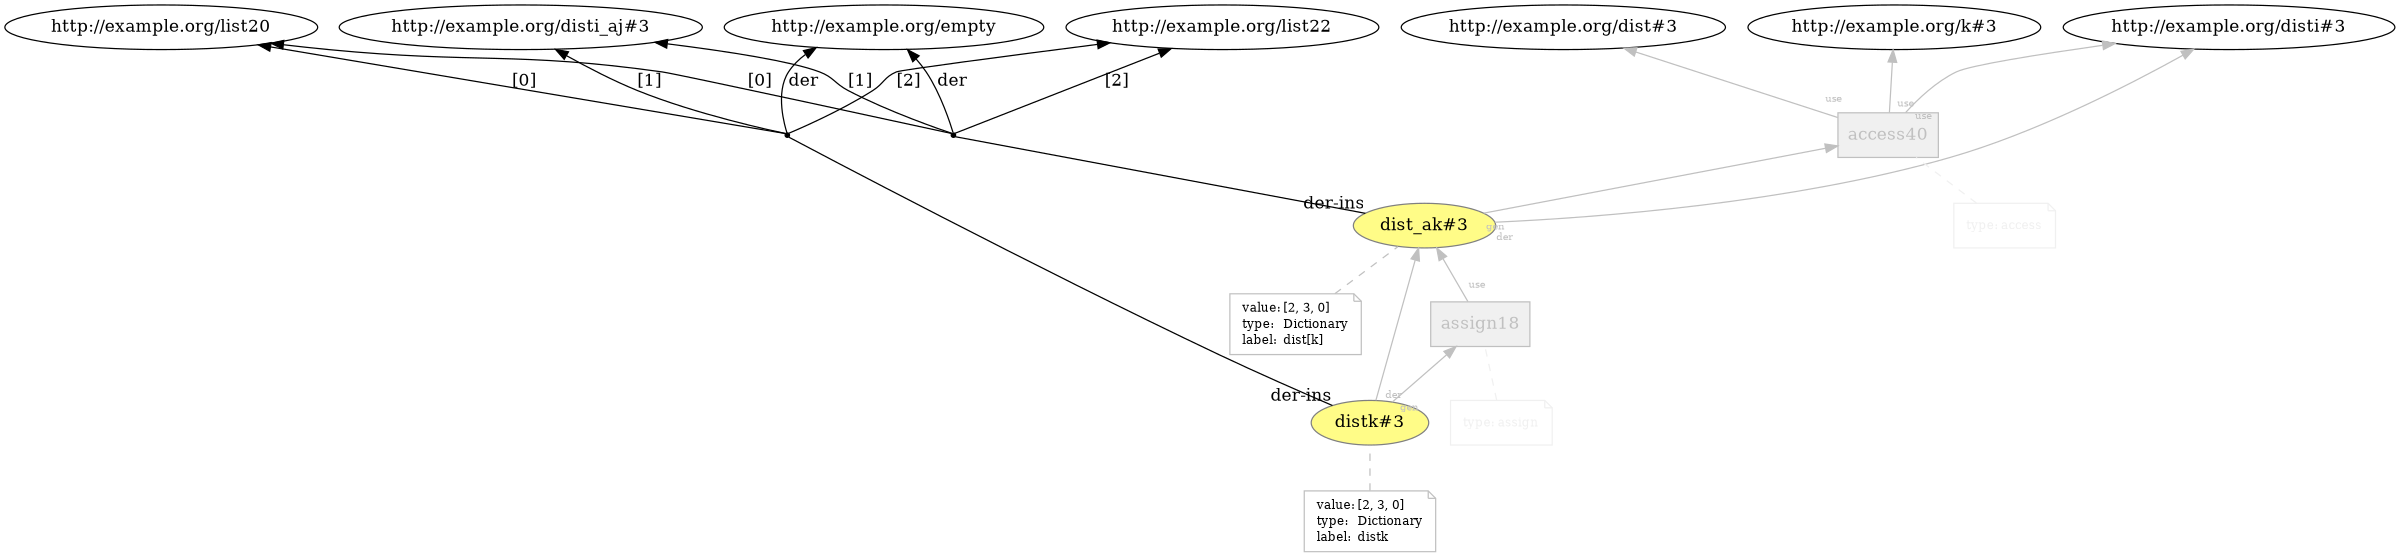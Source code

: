 digraph "PROV" { size="16,12"; rankdir="BT";
"http://example.org/dist_ak#3" [fillcolor="#FFFC87",color="#808080",style="filled",label="dist_ak#3",URL="http://example.org/dist_ak#3"]
"-attrs0" [color="gray",shape="note",fontsize="10",fontcolor="black",label=<<TABLE cellpadding="0" border="0">
	<TR>
	    <TD align="left">value:</TD>
	    <TD align="left">[2, 3, 0]</TD>
	</TR>
	<TR>
	    <TD align="left">type:</TD>
	    <TD align="left">Dictionary</TD>
	</TR>
	<TR>
	    <TD align="left">label:</TD>
	    <TD align="left">dist[k]</TD>
	</TR>
</TABLE>>]
"-attrs0" -> "http://example.org/dist_ak#3" [color="gray",style="dashed",arrowhead="none"]
"bn0" [shape="point",label=""]
"http://example.org/dist_ak#3" -> "bn0" [arrowhead="none",taillabel="der-ins",color="#000000"]
"bn0" -> "http://example.org/empty" [labelfontsize="8",labeldistance="1.5",color="#000000",labelangle="60.0",rotation="20",label="der"]
"bn0" -> "http://example.org/list20" [labelfontsize="8",labeldistance="1.5",color="#000000",labelangle="60.0",rotation="20",label="[0]"]
"bn0" -> "http://example.org/disti_aj#3" [labelfontsize="8",labeldistance="1.5",color="#000000",labelangle="60.0",rotation="20",label="[1]"]
"bn0" -> "http://example.org/list22" [labelfontsize="8",labeldistance="1.5",color="#000000",labelangle="60.0",rotation="20",label="[2]"]
"http://example.org/access40" [fillcolor="#F0F0F0",color="gray",shape="polygon",sides="4",style="filled",label="access40",URL="http://example.org/access40",fontcolor="gray"]
"-attrs1" [color="#F0F0F0",shape="note",fontsize="10",fontcolor="black",label=<<TABLE cellpadding="0" border="0">
	<TR>
	    <TD align="left"><font color="#F0F0F0">type:</font></TD>
	    <TD align="left"><font color="#F0F0F0">access</font></TD>
	</TR>
</TABLE>>]
"-attrs1" -> "http://example.org/access40" [color="#F0F0F0",style="dashed",arrowhead="none"]
"http://example.org/access40" -> "http://example.org/disti#3" [labelfontsize="8",labeldistance="1.5",labelangle="60.0",rotation="20",taillabel="use",fontcolor="gray",color="gray"]
"http://example.org/dist_ak#3" -> "http://example.org/disti#3" [labelfontsize="8",labeldistance="1.5",labelangle="60.0",rotation="20",taillabel="der",fontcolor="gray",color="gray"]
"http://example.org/dist_ak#3" -> "http://example.org/access40" [labelfontsize="8",labeldistance="1.5",labelangle="60.0",rotation="20",taillabel="gen",fontcolor="gray",color="gray"]
"http://example.org/access40" -> "http://example.org/dist#3" [labelfontsize="8",labeldistance="1.5",labelangle="60.0",rotation="20",taillabel="use",fontcolor="gray",color="gray"]
"http://example.org/access40" -> "http://example.org/k#3" [labelfontsize="8",labeldistance="1.5",labelangle="60.0",rotation="20",taillabel="use",fontcolor="gray",color="gray"]
"http://example.org/distk#3" [fillcolor="#FFFC87",color="#808080",style="filled",label="distk#3",URL="http://example.org/distk#3"]
"-attrs2" [color="gray",shape="note",fontsize="10",fontcolor="black",label=<<TABLE cellpadding="0" border="0">
	<TR>
	    <TD align="left">value:</TD>
	    <TD align="left">[2, 3, 0]</TD>
	</TR>
	<TR>
	    <TD align="left">type:</TD>
	    <TD align="left">Dictionary</TD>
	</TR>
	<TR>
	    <TD align="left">label:</TD>
	    <TD align="left">distk</TD>
	</TR>
</TABLE>>]
"-attrs2" -> "http://example.org/distk#3" [color="gray",style="dashed",arrowhead="none"]
"bn1" [shape="point",label=""]
"http://example.org/distk#3" -> "bn1" [arrowhead="none",taillabel="der-ins",color="#000000"]
"bn1" -> "http://example.org/empty" [labelfontsize="8",labeldistance="1.5",color="#000000",labelangle="60.0",rotation="20",label="der"]
"bn1" -> "http://example.org/list20" [labelfontsize="8",labeldistance="1.5",color="#000000",labelangle="60.0",rotation="20",label="[0]"]
"bn1" -> "http://example.org/disti_aj#3" [labelfontsize="8",labeldistance="1.5",color="#000000",labelangle="60.0",rotation="20",label="[1]"]
"bn1" -> "http://example.org/list22" [labelfontsize="8",labeldistance="1.5",color="#000000",labelangle="60.0",rotation="20",label="[2]"]
"http://example.org/assign18" [fillcolor="#F0F0F0",color="gray",shape="polygon",sides="4",style="filled",label="assign18",URL="http://example.org/assign18",fontcolor="gray"]
"-attrs3" [color="#F0F0F0",shape="note",fontsize="10",fontcolor="black",label=<<TABLE cellpadding="0" border="0">
	<TR>
	    <TD align="left"><font color="#F0F0F0">type:</font></TD>
	    <TD align="left"><font color="#F0F0F0">assign</font></TD>
	</TR>
</TABLE>>]
"-attrs3" -> "http://example.org/assign18" [color="#F0F0F0",style="dashed",arrowhead="none"]
"http://example.org/assign18" -> "http://example.org/dist_ak#3" [labelfontsize="8",labeldistance="1.5",labelangle="60.0",rotation="20",taillabel="use",fontcolor="gray",color="gray"]
"http://example.org/distk#3" -> "http://example.org/dist_ak#3" [labelfontsize="8",labeldistance="1.5",labelangle="60.0",rotation="20",taillabel="der",fontcolor="gray",color="gray"]
"http://example.org/distk#3" -> "http://example.org/assign18" [labelfontsize="8",labeldistance="1.5",labelangle="60.0",rotation="20",taillabel="gen",fontcolor="gray",color="gray"]
}